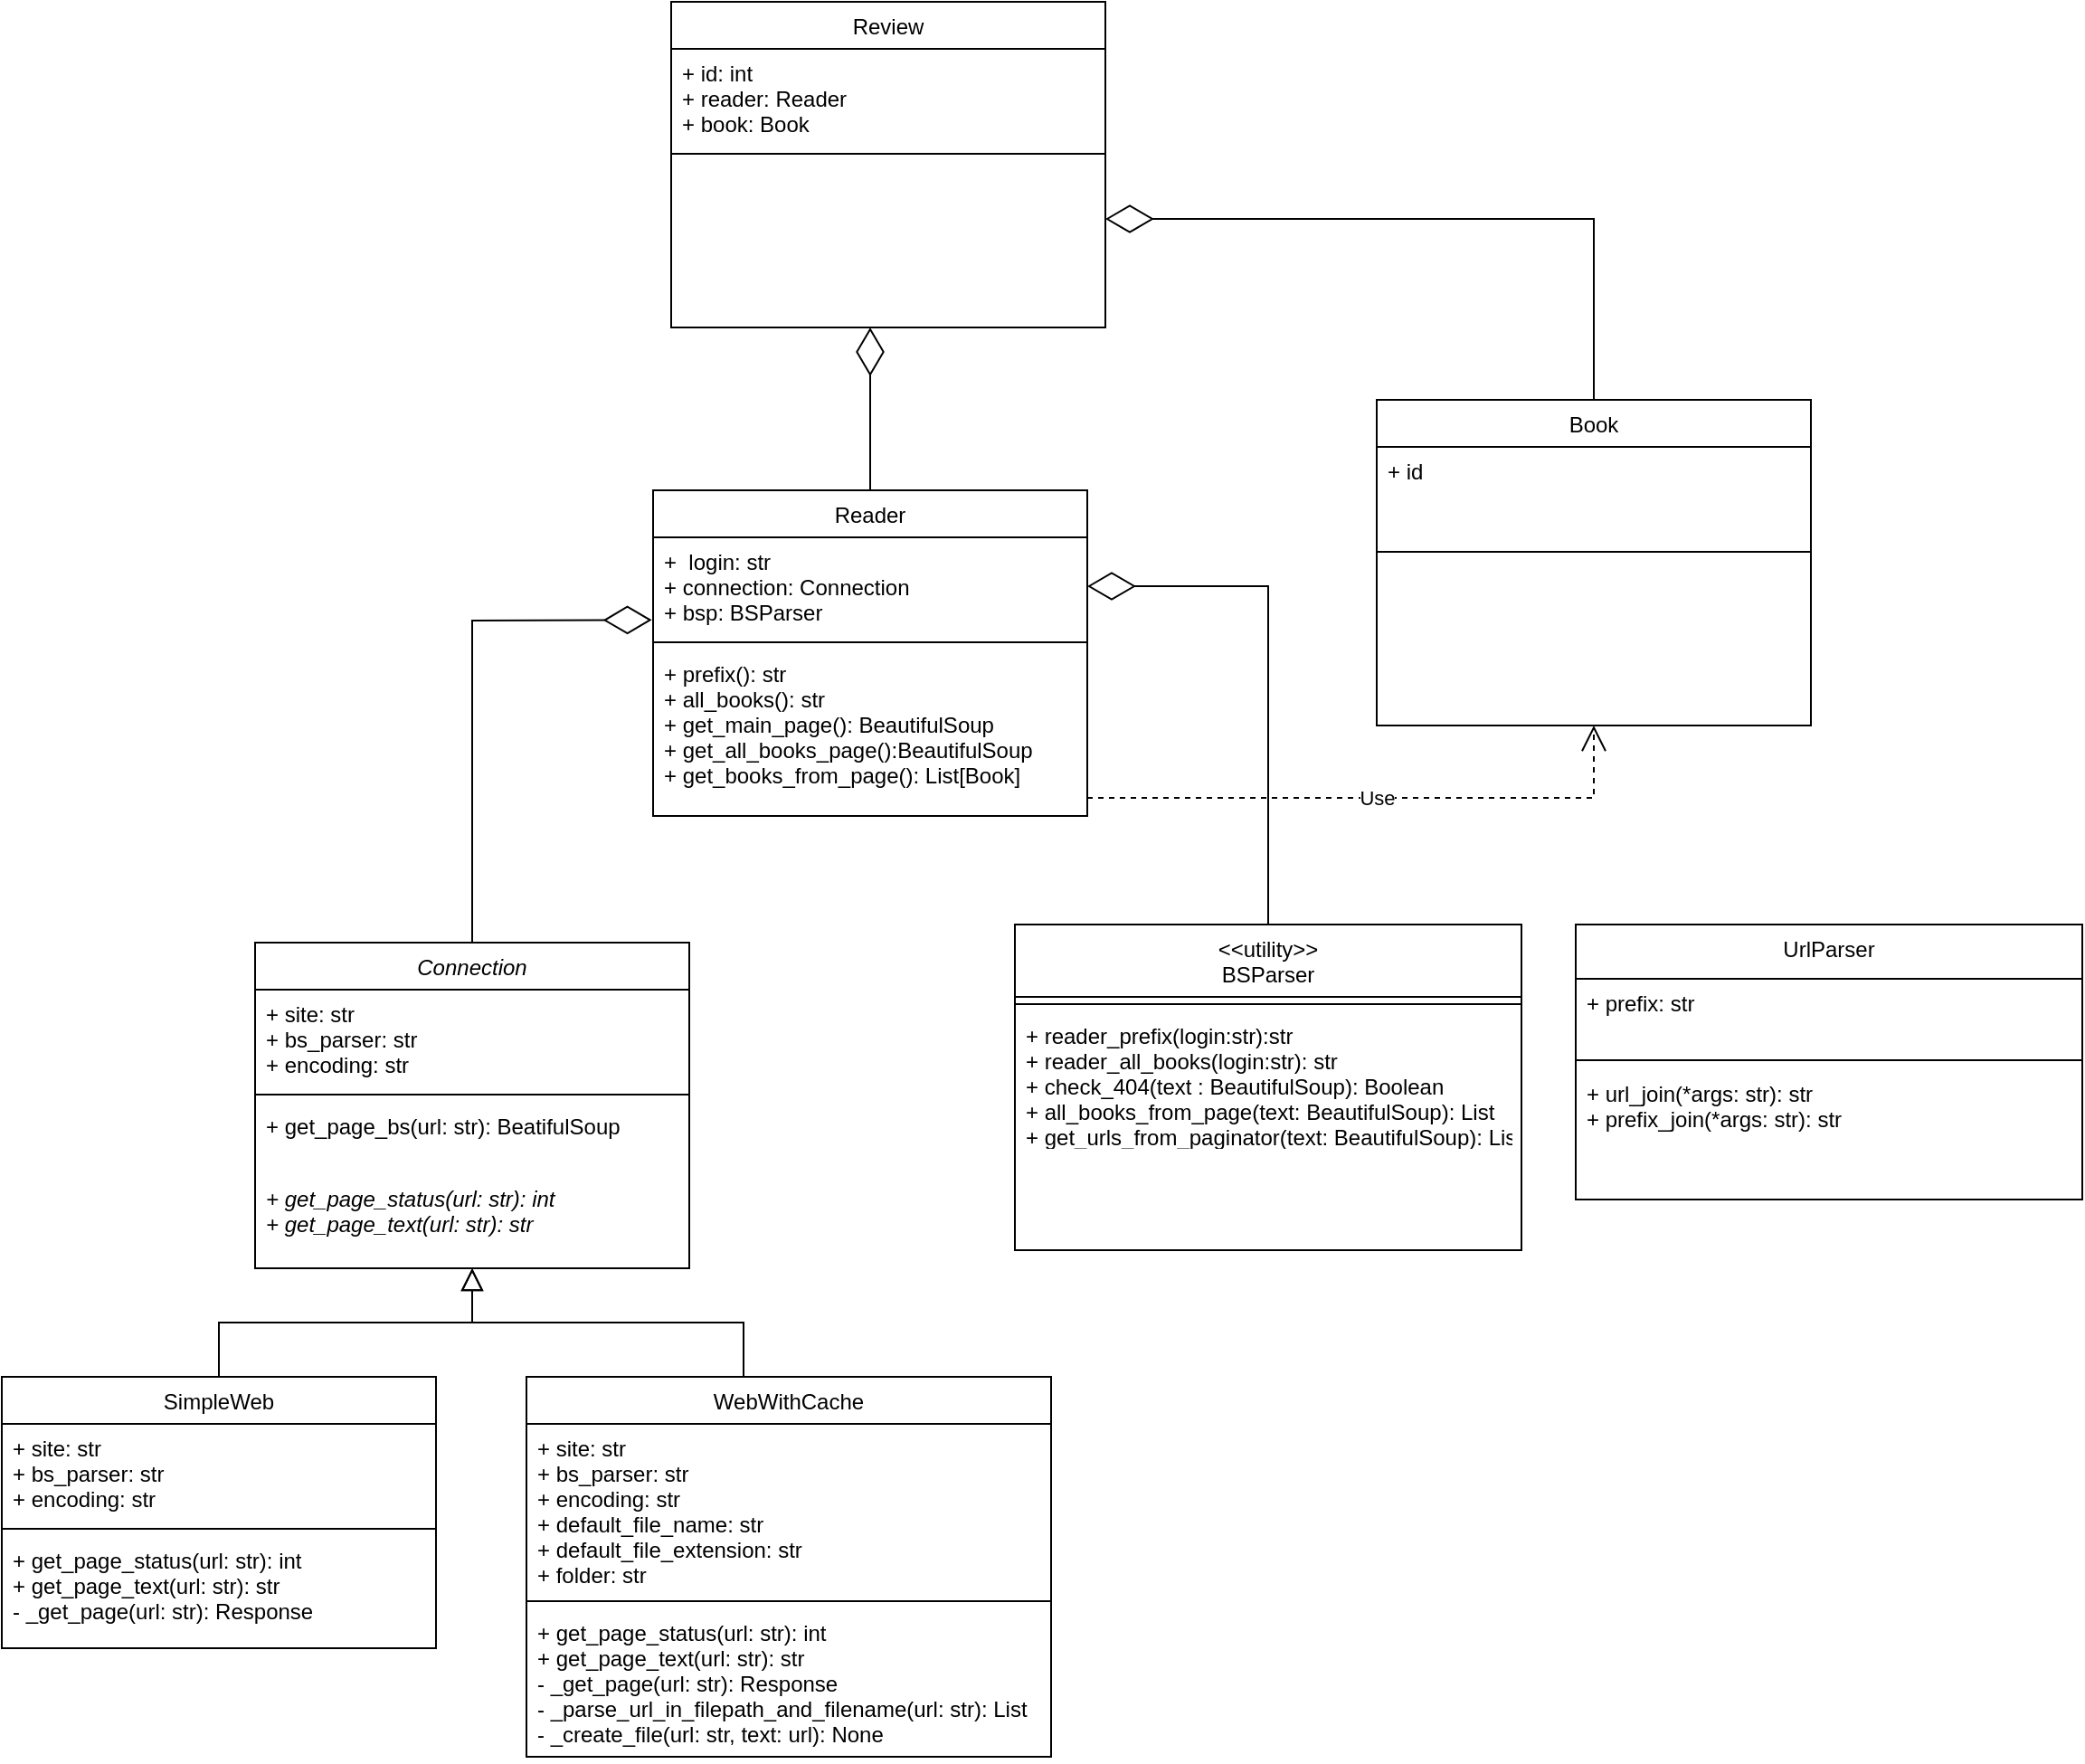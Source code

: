 <mxfile version="21.1.2" type="device">
  <diagram id="C5RBs43oDa-KdzZeNtuy" name="Page-1">
    <mxGraphModel dx="1206" dy="1986" grid="1" gridSize="10" guides="1" tooltips="1" connect="1" arrows="1" fold="1" page="1" pageScale="1" pageWidth="827" pageHeight="1169" math="0" shadow="0">
      <root>
        <mxCell id="WIyWlLk6GJQsqaUBKTNV-0" />
        <mxCell id="WIyWlLk6GJQsqaUBKTNV-1" parent="WIyWlLk6GJQsqaUBKTNV-0" />
        <mxCell id="zkfFHV4jXpPFQw0GAbJ--0" value="Connection" style="swimlane;fontStyle=2;align=center;verticalAlign=top;childLayout=stackLayout;horizontal=1;startSize=26;horizontalStack=0;resizeParent=1;resizeLast=0;collapsible=1;marginBottom=0;rounded=0;shadow=0;strokeWidth=1;" parent="WIyWlLk6GJQsqaUBKTNV-1" vertex="1">
          <mxGeometry x="220" y="120" width="240" height="180" as="geometry">
            <mxRectangle x="230" y="140" width="160" height="26" as="alternateBounds" />
          </mxGeometry>
        </mxCell>
        <mxCell id="zkfFHV4jXpPFQw0GAbJ--1" value="+ site: str&#xa;+ bs_parser: str&#xa;+ encoding: str" style="text;align=left;verticalAlign=top;spacingLeft=4;spacingRight=4;overflow=hidden;rotatable=0;points=[[0,0.5],[1,0.5]];portConstraint=eastwest;fontStyle=0" parent="zkfFHV4jXpPFQw0GAbJ--0" vertex="1">
          <mxGeometry y="26" width="240" height="54" as="geometry" />
        </mxCell>
        <mxCell id="zkfFHV4jXpPFQw0GAbJ--4" value="" style="line;html=1;strokeWidth=1;align=left;verticalAlign=middle;spacingTop=-1;spacingLeft=3;spacingRight=3;rotatable=0;labelPosition=right;points=[];portConstraint=eastwest;" parent="zkfFHV4jXpPFQw0GAbJ--0" vertex="1">
          <mxGeometry y="80" width="240" height="8" as="geometry" />
        </mxCell>
        <mxCell id="mIpQJgT3JSUR18SO07oH-0" value="+ get_page_bs(url: str): BeatifulSoup" style="text;align=left;verticalAlign=top;spacingLeft=4;spacingRight=4;overflow=hidden;rotatable=0;points=[[0,0.5],[1,0.5]];portConstraint=eastwest;fontStyle=0" parent="zkfFHV4jXpPFQw0GAbJ--0" vertex="1">
          <mxGeometry y="88" width="240" height="40" as="geometry" />
        </mxCell>
        <mxCell id="zkfFHV4jXpPFQw0GAbJ--5" value="+ get_page_status(url: str): int&#xa;+ get_page_text(url: str): str" style="text;align=left;verticalAlign=top;spacingLeft=4;spacingRight=4;overflow=hidden;rotatable=0;points=[[0,0.5],[1,0.5]];portConstraint=eastwest;fontStyle=2" parent="zkfFHV4jXpPFQw0GAbJ--0" vertex="1">
          <mxGeometry y="128" width="240" height="52" as="geometry" />
        </mxCell>
        <mxCell id="zkfFHV4jXpPFQw0GAbJ--12" value="" style="endArrow=block;endSize=10;endFill=0;shadow=0;strokeWidth=1;rounded=0;edgeStyle=elbowEdgeStyle;elbow=vertical;" parent="WIyWlLk6GJQsqaUBKTNV-1" target="zkfFHV4jXpPFQw0GAbJ--0" edge="1">
          <mxGeometry width="160" relative="1" as="geometry">
            <mxPoint x="200" y="360" as="sourcePoint" />
            <mxPoint x="200" y="203" as="targetPoint" />
          </mxGeometry>
        </mxCell>
        <mxCell id="zkfFHV4jXpPFQw0GAbJ--16" value="" style="endArrow=block;endSize=10;endFill=0;shadow=0;strokeWidth=1;rounded=0;edgeStyle=elbowEdgeStyle;elbow=vertical;" parent="WIyWlLk6GJQsqaUBKTNV-1" target="zkfFHV4jXpPFQw0GAbJ--0" edge="1">
          <mxGeometry width="160" relative="1" as="geometry">
            <mxPoint x="490" y="360" as="sourcePoint" />
            <mxPoint x="310" y="271" as="targetPoint" />
          </mxGeometry>
        </mxCell>
        <mxCell id="mIpQJgT3JSUR18SO07oH-1" value="SimpleWeb" style="swimlane;fontStyle=0;align=center;verticalAlign=top;childLayout=stackLayout;horizontal=1;startSize=26;horizontalStack=0;resizeParent=1;resizeLast=0;collapsible=1;marginBottom=0;rounded=0;shadow=0;strokeWidth=1;" parent="WIyWlLk6GJQsqaUBKTNV-1" vertex="1">
          <mxGeometry x="80" y="360" width="240" height="150" as="geometry">
            <mxRectangle x="230" y="140" width="160" height="26" as="alternateBounds" />
          </mxGeometry>
        </mxCell>
        <mxCell id="mIpQJgT3JSUR18SO07oH-2" value="+ site: str&#xa;+ bs_parser: str&#xa;+ encoding: str" style="text;align=left;verticalAlign=top;spacingLeft=4;spacingRight=4;overflow=hidden;rotatable=0;points=[[0,0.5],[1,0.5]];portConstraint=eastwest;" parent="mIpQJgT3JSUR18SO07oH-1" vertex="1">
          <mxGeometry y="26" width="240" height="54" as="geometry" />
        </mxCell>
        <mxCell id="mIpQJgT3JSUR18SO07oH-3" value="" style="line;html=1;strokeWidth=1;align=left;verticalAlign=middle;spacingTop=-1;spacingLeft=3;spacingRight=3;rotatable=0;labelPosition=right;points=[];portConstraint=eastwest;" parent="mIpQJgT3JSUR18SO07oH-1" vertex="1">
          <mxGeometry y="80" width="240" height="8" as="geometry" />
        </mxCell>
        <mxCell id="mIpQJgT3JSUR18SO07oH-4" value="+ get_page_status(url: str): int&#xa;+ get_page_text(url: str): str&#xa;- _get_page(url: str): Response&#xa;&#xa;" style="text;align=left;verticalAlign=top;spacingLeft=4;spacingRight=4;overflow=hidden;rotatable=0;points=[[0,0.5],[1,0.5]];portConstraint=eastwest;fontStyle=0" parent="mIpQJgT3JSUR18SO07oH-1" vertex="1">
          <mxGeometry y="88" width="240" height="52" as="geometry" />
        </mxCell>
        <mxCell id="mIpQJgT3JSUR18SO07oH-6" value="WebWithCache" style="swimlane;fontStyle=0;align=center;verticalAlign=top;childLayout=stackLayout;horizontal=1;startSize=26;horizontalStack=0;resizeParent=1;resizeLast=0;collapsible=1;marginBottom=0;rounded=0;shadow=0;strokeWidth=1;" parent="WIyWlLk6GJQsqaUBKTNV-1" vertex="1">
          <mxGeometry x="370" y="360" width="290" height="210" as="geometry">
            <mxRectangle x="230" y="140" width="160" height="26" as="alternateBounds" />
          </mxGeometry>
        </mxCell>
        <mxCell id="mIpQJgT3JSUR18SO07oH-7" value="+ site: str&#xa;+ bs_parser: str&#xa;+ encoding: str&#xa;+ default_file_name: str&#xa;+ default_file_extension: str&#xa;+ folder: str" style="text;align=left;verticalAlign=top;spacingLeft=4;spacingRight=4;overflow=hidden;rotatable=0;points=[[0,0.5],[1,0.5]];portConstraint=eastwest;" parent="mIpQJgT3JSUR18SO07oH-6" vertex="1">
          <mxGeometry y="26" width="290" height="94" as="geometry" />
        </mxCell>
        <mxCell id="mIpQJgT3JSUR18SO07oH-8" value="" style="line;html=1;strokeWidth=1;align=left;verticalAlign=middle;spacingTop=-1;spacingLeft=3;spacingRight=3;rotatable=0;labelPosition=right;points=[];portConstraint=eastwest;" parent="mIpQJgT3JSUR18SO07oH-6" vertex="1">
          <mxGeometry y="120" width="290" height="8" as="geometry" />
        </mxCell>
        <mxCell id="mIpQJgT3JSUR18SO07oH-9" value="+ get_page_status(url: str): int&#xa;+ get_page_text(url: str): str&#xa;- _get_page(url: str): Response&#xa;- _parse_url_in_filepath_and_filename(url: str): List&#xa;- _create_file(url: str, text: url): None &#xa;" style="text;align=left;verticalAlign=top;spacingLeft=4;spacingRight=4;overflow=hidden;rotatable=0;points=[[0,0.5],[1,0.5]];portConstraint=eastwest;fontStyle=0" parent="mIpQJgT3JSUR18SO07oH-6" vertex="1">
          <mxGeometry y="128" width="290" height="82" as="geometry" />
        </mxCell>
        <mxCell id="mIpQJgT3JSUR18SO07oH-10" value="&lt;&lt;utility&gt;&gt;&#xa;BSParser" style="swimlane;fontStyle=0;align=center;verticalAlign=top;childLayout=stackLayout;horizontal=1;startSize=40;horizontalStack=0;resizeParent=1;resizeLast=0;collapsible=1;marginBottom=0;rounded=0;shadow=0;strokeWidth=1;" parent="WIyWlLk6GJQsqaUBKTNV-1" vertex="1">
          <mxGeometry x="640" y="110" width="280" height="180" as="geometry">
            <mxRectangle x="230" y="140" width="160" height="26" as="alternateBounds" />
          </mxGeometry>
        </mxCell>
        <mxCell id="mIpQJgT3JSUR18SO07oH-12" value="" style="line;html=1;strokeWidth=1;align=left;verticalAlign=middle;spacingTop=-1;spacingLeft=3;spacingRight=3;rotatable=0;labelPosition=right;points=[];portConstraint=eastwest;" parent="mIpQJgT3JSUR18SO07oH-10" vertex="1">
          <mxGeometry y="40" width="280" height="8" as="geometry" />
        </mxCell>
        <mxCell id="mIpQJgT3JSUR18SO07oH-13" value="+ reader_prefix(login:str):str&#xa;+ reader_all_books(login:str): str&#xa;+ check_404(text : BeautifulSoup): Boolean&#xa;+ all_books_from_page(text: BeautifulSoup): List&#xa;+ get_urls_from_paginator(text: BeautifulSoup): List&#xa;+ get_book_info(text:BeautifulSoup):List" style="text;align=left;verticalAlign=top;spacingLeft=4;spacingRight=4;overflow=hidden;rotatable=0;points=[[0,0.5],[1,0.5]];portConstraint=eastwest;fontStyle=0" parent="mIpQJgT3JSUR18SO07oH-10" vertex="1">
          <mxGeometry y="48" width="280" height="72" as="geometry" />
        </mxCell>
        <mxCell id="mIpQJgT3JSUR18SO07oH-15" value="UrlParser" style="swimlane;fontStyle=0;align=center;verticalAlign=top;childLayout=stackLayout;horizontal=1;startSize=30;horizontalStack=0;resizeParent=1;resizeLast=0;collapsible=1;marginBottom=0;rounded=0;shadow=0;strokeWidth=1;" parent="WIyWlLk6GJQsqaUBKTNV-1" vertex="1">
          <mxGeometry x="950" y="110" width="280" height="152" as="geometry">
            <mxRectangle x="230" y="140" width="160" height="26" as="alternateBounds" />
          </mxGeometry>
        </mxCell>
        <mxCell id="mIpQJgT3JSUR18SO07oH-18" value="+ prefix: str" style="text;align=left;verticalAlign=top;spacingLeft=4;spacingRight=4;overflow=hidden;rotatable=0;points=[[0,0.5],[1,0.5]];portConstraint=eastwest;fontStyle=0" parent="mIpQJgT3JSUR18SO07oH-15" vertex="1">
          <mxGeometry y="30" width="280" height="40" as="geometry" />
        </mxCell>
        <mxCell id="mIpQJgT3JSUR18SO07oH-16" value="" style="line;html=1;strokeWidth=1;align=left;verticalAlign=middle;spacingTop=-1;spacingLeft=3;spacingRight=3;rotatable=0;labelPosition=right;points=[];portConstraint=eastwest;" parent="mIpQJgT3JSUR18SO07oH-15" vertex="1">
          <mxGeometry y="70" width="280" height="10" as="geometry" />
        </mxCell>
        <mxCell id="mIpQJgT3JSUR18SO07oH-17" value="+ url_join(*args: str): str&#xa;+ prefix_join(*args: str): str" style="text;align=left;verticalAlign=top;spacingLeft=4;spacingRight=4;overflow=hidden;rotatable=0;points=[[0,0.5],[1,0.5]];portConstraint=eastwest;fontStyle=0" parent="mIpQJgT3JSUR18SO07oH-15" vertex="1">
          <mxGeometry y="80" width="280" height="72" as="geometry" />
        </mxCell>
        <mxCell id="mIpQJgT3JSUR18SO07oH-19" value="Reader" style="swimlane;fontStyle=0;align=center;verticalAlign=top;childLayout=stackLayout;horizontal=1;startSize=26;horizontalStack=0;resizeParent=1;resizeLast=0;collapsible=1;marginBottom=0;rounded=0;shadow=0;strokeWidth=1;" parent="WIyWlLk6GJQsqaUBKTNV-1" vertex="1">
          <mxGeometry x="440" y="-130" width="240" height="180" as="geometry">
            <mxRectangle x="230" y="140" width="160" height="26" as="alternateBounds" />
          </mxGeometry>
        </mxCell>
        <mxCell id="mIpQJgT3JSUR18SO07oH-20" value="+  login: str&#xa;+ connection: Connection&#xa;+ bsp: BSParser" style="text;align=left;verticalAlign=top;spacingLeft=4;spacingRight=4;overflow=hidden;rotatable=0;points=[[0,0.5],[1,0.5]];portConstraint=eastwest;fontStyle=0" parent="mIpQJgT3JSUR18SO07oH-19" vertex="1">
          <mxGeometry y="26" width="240" height="54" as="geometry" />
        </mxCell>
        <mxCell id="mIpQJgT3JSUR18SO07oH-21" value="" style="line;html=1;strokeWidth=1;align=left;verticalAlign=middle;spacingTop=-1;spacingLeft=3;spacingRight=3;rotatable=0;labelPosition=right;points=[];portConstraint=eastwest;" parent="mIpQJgT3JSUR18SO07oH-19" vertex="1">
          <mxGeometry y="80" width="240" height="8" as="geometry" />
        </mxCell>
        <mxCell id="mIpQJgT3JSUR18SO07oH-22" value="+ prefix(): str&#xa;+ all_books(): str&#xa;+ get_main_page(): BeautifulSoup&#xa;+ get_all_books_page():BeautifulSoup&#xa;+ get_books_from_page(): List[Book]" style="text;align=left;verticalAlign=top;spacingLeft=4;spacingRight=4;overflow=hidden;rotatable=0;points=[[0,0.5],[1,0.5]];portConstraint=eastwest;fontStyle=0" parent="mIpQJgT3JSUR18SO07oH-19" vertex="1">
          <mxGeometry y="88" width="240" height="92" as="geometry" />
        </mxCell>
        <mxCell id="mIpQJgT3JSUR18SO07oH-25" value="" style="endArrow=diamondThin;endFill=0;endSize=24;html=1;rounded=0;entryX=-0.003;entryY=0.846;entryDx=0;entryDy=0;entryPerimeter=0;exitX=0.5;exitY=0;exitDx=0;exitDy=0;" parent="WIyWlLk6GJQsqaUBKTNV-1" source="zkfFHV4jXpPFQw0GAbJ--0" target="mIpQJgT3JSUR18SO07oH-20" edge="1">
          <mxGeometry width="160" relative="1" as="geometry">
            <mxPoint x="240" y="-60" as="sourcePoint" />
            <mxPoint x="400" y="-60" as="targetPoint" />
            <Array as="points">
              <mxPoint x="340" y="-58" />
            </Array>
          </mxGeometry>
        </mxCell>
        <mxCell id="mIpQJgT3JSUR18SO07oH-26" value="" style="endArrow=diamondThin;endFill=0;endSize=24;html=1;rounded=0;entryX=1;entryY=0.5;entryDx=0;entryDy=0;exitX=0.5;exitY=0;exitDx=0;exitDy=0;" parent="WIyWlLk6GJQsqaUBKTNV-1" source="mIpQJgT3JSUR18SO07oH-10" target="mIpQJgT3JSUR18SO07oH-20" edge="1">
          <mxGeometry width="160" relative="1" as="geometry">
            <mxPoint x="780" y="-30" as="sourcePoint" />
            <mxPoint x="940" y="-30" as="targetPoint" />
            <Array as="points">
              <mxPoint x="780" y="-77" />
            </Array>
          </mxGeometry>
        </mxCell>
        <mxCell id="M-FNlbgoMkF3sWIuJnfe-0" value="Book" style="swimlane;fontStyle=0;align=center;verticalAlign=top;childLayout=stackLayout;horizontal=1;startSize=26;horizontalStack=0;resizeParent=1;resizeLast=0;collapsible=1;marginBottom=0;rounded=0;shadow=0;strokeWidth=1;" vertex="1" parent="WIyWlLk6GJQsqaUBKTNV-1">
          <mxGeometry x="840" y="-180" width="240" height="180" as="geometry">
            <mxRectangle x="230" y="140" width="160" height="26" as="alternateBounds" />
          </mxGeometry>
        </mxCell>
        <mxCell id="M-FNlbgoMkF3sWIuJnfe-1" value="+ id" style="text;align=left;verticalAlign=top;spacingLeft=4;spacingRight=4;overflow=hidden;rotatable=0;points=[[0,0.5],[1,0.5]];portConstraint=eastwest;fontStyle=0" vertex="1" parent="M-FNlbgoMkF3sWIuJnfe-0">
          <mxGeometry y="26" width="240" height="54" as="geometry" />
        </mxCell>
        <mxCell id="M-FNlbgoMkF3sWIuJnfe-2" value="" style="line;html=1;strokeWidth=1;align=left;verticalAlign=middle;spacingTop=-1;spacingLeft=3;spacingRight=3;rotatable=0;labelPosition=right;points=[];portConstraint=eastwest;" vertex="1" parent="M-FNlbgoMkF3sWIuJnfe-0">
          <mxGeometry y="80" width="240" height="8" as="geometry" />
        </mxCell>
        <mxCell id="M-FNlbgoMkF3sWIuJnfe-4" value="Use" style="endArrow=open;endSize=12;dashed=1;html=1;rounded=0;entryX=0.5;entryY=1;entryDx=0;entryDy=0;exitX=1;exitY=0.891;exitDx=0;exitDy=0;exitPerimeter=0;" edge="1" parent="WIyWlLk6GJQsqaUBKTNV-1" source="mIpQJgT3JSUR18SO07oH-22" target="M-FNlbgoMkF3sWIuJnfe-0">
          <mxGeometry width="160" relative="1" as="geometry">
            <mxPoint x="680" y="20" as="sourcePoint" />
            <mxPoint x="840" y="20" as="targetPoint" />
            <Array as="points">
              <mxPoint x="960" y="40" />
            </Array>
          </mxGeometry>
        </mxCell>
        <mxCell id="M-FNlbgoMkF3sWIuJnfe-5" value="Review" style="swimlane;fontStyle=0;align=center;verticalAlign=top;childLayout=stackLayout;horizontal=1;startSize=26;horizontalStack=0;resizeParent=1;resizeLast=0;collapsible=1;marginBottom=0;rounded=0;shadow=0;strokeWidth=1;" vertex="1" parent="WIyWlLk6GJQsqaUBKTNV-1">
          <mxGeometry x="450" y="-400" width="240" height="180" as="geometry">
            <mxRectangle x="230" y="140" width="160" height="26" as="alternateBounds" />
          </mxGeometry>
        </mxCell>
        <mxCell id="M-FNlbgoMkF3sWIuJnfe-6" value="+ id: int&#xa;+ reader: Reader&#xa;+ book: Book" style="text;align=left;verticalAlign=top;spacingLeft=4;spacingRight=4;overflow=hidden;rotatable=0;points=[[0,0.5],[1,0.5]];portConstraint=eastwest;fontStyle=0" vertex="1" parent="M-FNlbgoMkF3sWIuJnfe-5">
          <mxGeometry y="26" width="240" height="54" as="geometry" />
        </mxCell>
        <mxCell id="M-FNlbgoMkF3sWIuJnfe-7" value="" style="line;html=1;strokeWidth=1;align=left;verticalAlign=middle;spacingTop=-1;spacingLeft=3;spacingRight=3;rotatable=0;labelPosition=right;points=[];portConstraint=eastwest;" vertex="1" parent="M-FNlbgoMkF3sWIuJnfe-5">
          <mxGeometry y="80" width="240" height="8" as="geometry" />
        </mxCell>
        <mxCell id="M-FNlbgoMkF3sWIuJnfe-8" value="" style="endArrow=diamondThin;endFill=0;endSize=24;html=1;rounded=0;exitX=0.5;exitY=0;exitDx=0;exitDy=0;" edge="1" parent="WIyWlLk6GJQsqaUBKTNV-1" source="mIpQJgT3JSUR18SO07oH-19">
          <mxGeometry width="160" relative="1" as="geometry">
            <mxPoint x="320" y="-190" as="sourcePoint" />
            <mxPoint x="560" y="-220" as="targetPoint" />
          </mxGeometry>
        </mxCell>
        <mxCell id="M-FNlbgoMkF3sWIuJnfe-9" value="" style="endArrow=diamondThin;endFill=0;endSize=24;html=1;rounded=0;exitX=0.5;exitY=0;exitDx=0;exitDy=0;" edge="1" parent="WIyWlLk6GJQsqaUBKTNV-1" source="M-FNlbgoMkF3sWIuJnfe-0">
          <mxGeometry width="160" relative="1" as="geometry">
            <mxPoint x="437" y="-149" as="sourcePoint" />
            <mxPoint x="690" y="-280" as="targetPoint" />
            <Array as="points">
              <mxPoint x="960" y="-280" />
            </Array>
          </mxGeometry>
        </mxCell>
      </root>
    </mxGraphModel>
  </diagram>
</mxfile>
